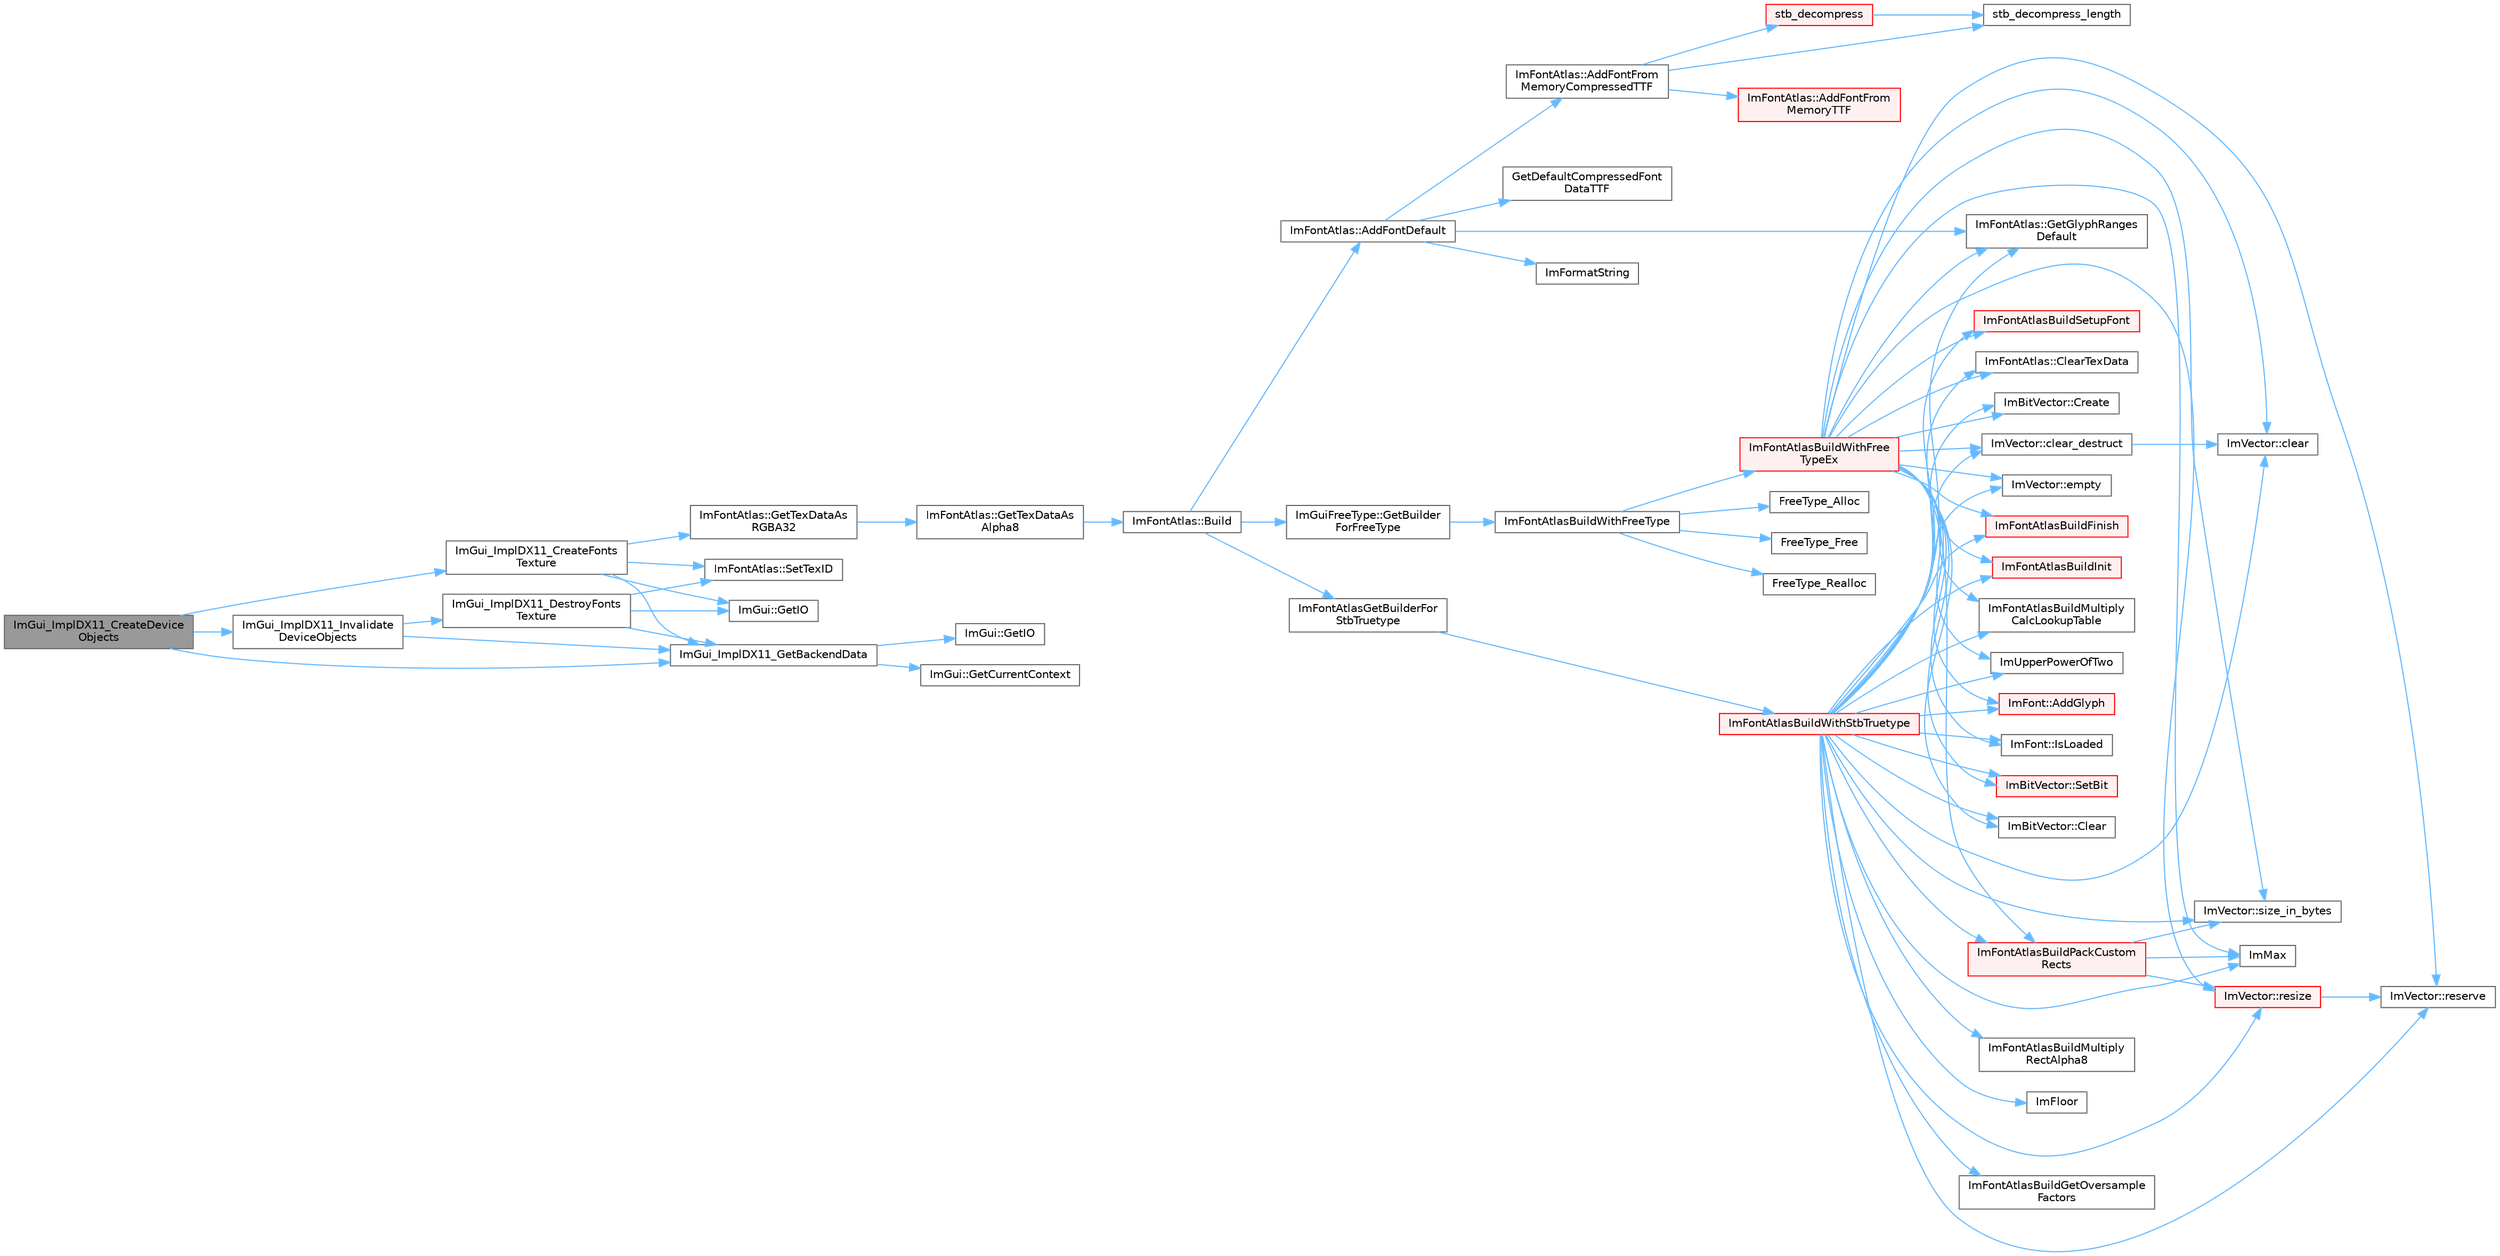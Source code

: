 digraph "ImGui_ImplDX11_CreateDeviceObjects"
{
 // LATEX_PDF_SIZE
  bgcolor="transparent";
  edge [fontname=Helvetica,fontsize=10,labelfontname=Helvetica,labelfontsize=10];
  node [fontname=Helvetica,fontsize=10,shape=box,height=0.2,width=0.4];
  rankdir="LR";
  Node1 [id="Node000001",label="ImGui_ImplDX11_CreateDevice\lObjects",height=0.2,width=0.4,color="gray40", fillcolor="grey60", style="filled", fontcolor="black",tooltip=" "];
  Node1 -> Node2 [id="edge82_Node000001_Node000002",color="steelblue1",style="solid",tooltip=" "];
  Node2 [id="Node000002",label="ImGui_ImplDX11_CreateFonts\lTexture",height=0.2,width=0.4,color="grey40", fillcolor="white", style="filled",URL="$imgui__impl__dx11_8cpp.html#a12582d810ff5c7100666bd36f12e85b6",tooltip=" "];
  Node2 -> Node3 [id="edge83_Node000002_Node000003",color="steelblue1",style="solid",tooltip=" "];
  Node3 [id="Node000003",label="ImGui::GetIO",height=0.2,width=0.4,color="grey40", fillcolor="white", style="filled",URL="$namespace_im_gui.html#a3179e560812f878f3961ce803a5d9302",tooltip=" "];
  Node2 -> Node4 [id="edge84_Node000002_Node000004",color="steelblue1",style="solid",tooltip=" "];
  Node4 [id="Node000004",label="ImFontAtlas::GetTexDataAs\lRGBA32",height=0.2,width=0.4,color="grey40", fillcolor="white", style="filled",URL="$struct_im_font_atlas.html#a8abb0c4e67ebb38249d4df71218c4eec",tooltip=" "];
  Node4 -> Node5 [id="edge85_Node000004_Node000005",color="steelblue1",style="solid",tooltip=" "];
  Node5 [id="Node000005",label="ImFontAtlas::GetTexDataAs\lAlpha8",height=0.2,width=0.4,color="grey40", fillcolor="white", style="filled",URL="$struct_im_font_atlas.html#aeff1a1044a1ab68d8f27bb2819cd9f44",tooltip=" "];
  Node5 -> Node6 [id="edge86_Node000005_Node000006",color="steelblue1",style="solid",tooltip=" "];
  Node6 [id="Node000006",label="ImFontAtlas::Build",height=0.2,width=0.4,color="grey40", fillcolor="white", style="filled",URL="$struct_im_font_atlas.html#a81e39e30dffa4dd7e458a53297451e27",tooltip=" "];
  Node6 -> Node7 [id="edge87_Node000006_Node000007",color="steelblue1",style="solid",tooltip=" "];
  Node7 [id="Node000007",label="ImFontAtlas::AddFontDefault",height=0.2,width=0.4,color="grey40", fillcolor="white", style="filled",URL="$struct_im_font_atlas.html#a9d2b4a94579bf603a0d2662cd8348cbd",tooltip=" "];
  Node7 -> Node8 [id="edge88_Node000007_Node000008",color="steelblue1",style="solid",tooltip=" "];
  Node8 [id="Node000008",label="ImFontAtlas::AddFontFrom\lMemoryCompressedTTF",height=0.2,width=0.4,color="grey40", fillcolor="white", style="filled",URL="$struct_im_font_atlas.html#a478ffa07777bf990ade02889e15a21ab",tooltip=" "];
  Node8 -> Node9 [id="edge89_Node000008_Node000009",color="steelblue1",style="solid",tooltip=" "];
  Node9 [id="Node000009",label="ImFontAtlas::AddFontFrom\lMemoryTTF",height=0.2,width=0.4,color="red", fillcolor="#FFF0F0", style="filled",URL="$struct_im_font_atlas.html#a95eec9b791e9c509180030f8176406ff",tooltip=" "];
  Node8 -> Node14 [id="edge90_Node000008_Node000014",color="steelblue1",style="solid",tooltip=" "];
  Node14 [id="Node000014",label="stb_decompress",height=0.2,width=0.4,color="red", fillcolor="#FFF0F0", style="filled",URL="$imgui__draw_8cpp.html#a23f899d930c93d351569ee83cf920570",tooltip=" "];
  Node14 -> Node16 [id="edge91_Node000014_Node000016",color="steelblue1",style="solid",tooltip=" "];
  Node16 [id="Node000016",label="stb_decompress_length",height=0.2,width=0.4,color="grey40", fillcolor="white", style="filled",URL="$imgui__draw_8cpp.html#a5a5301def23b33e2156ac79a8b65c69b",tooltip=" "];
  Node8 -> Node16 [id="edge92_Node000008_Node000016",color="steelblue1",style="solid",tooltip=" "];
  Node7 -> Node20 [id="edge93_Node000007_Node000020",color="steelblue1",style="solid",tooltip=" "];
  Node20 [id="Node000020",label="GetDefaultCompressedFont\lDataTTF",height=0.2,width=0.4,color="grey40", fillcolor="white", style="filled",URL="$imgui__draw_8cpp.html#abc3b462ef2c5ef511d4f7231e3d9b853",tooltip=" "];
  Node7 -> Node21 [id="edge94_Node000007_Node000021",color="steelblue1",style="solid",tooltip=" "];
  Node21 [id="Node000021",label="ImFontAtlas::GetGlyphRanges\lDefault",height=0.2,width=0.4,color="grey40", fillcolor="white", style="filled",URL="$struct_im_font_atlas.html#adec0df140eb1dc01c2a22a5253d62820",tooltip=" "];
  Node7 -> Node22 [id="edge95_Node000007_Node000022",color="steelblue1",style="solid",tooltip=" "];
  Node22 [id="Node000022",label="ImFormatString",height=0.2,width=0.4,color="grey40", fillcolor="white", style="filled",URL="$imgui_8cpp.html#a75ccaf7d676b1f567ba888ae42ac3809",tooltip=" "];
  Node6 -> Node23 [id="edge96_Node000006_Node000023",color="steelblue1",style="solid",tooltip=" "];
  Node23 [id="Node000023",label="ImGuiFreeType::GetBuilder\lForFreeType",height=0.2,width=0.4,color="grey40", fillcolor="white", style="filled",URL="$namespace_im_gui_free_type.html#ad0ba08f92f212ec5da9dd7a2872e0ae3",tooltip=" "];
  Node23 -> Node24 [id="edge97_Node000023_Node000024",color="steelblue1",style="solid",tooltip=" "];
  Node24 [id="Node000024",label="ImFontAtlasBuildWithFreeType",height=0.2,width=0.4,color="grey40", fillcolor="white", style="filled",URL="$imgui__freetype_8cpp.html#a59c51a543162f6d8a70c66e526f2f5fe",tooltip=" "];
  Node24 -> Node25 [id="edge98_Node000024_Node000025",color="steelblue1",style="solid",tooltip=" "];
  Node25 [id="Node000025",label="FreeType_Alloc",height=0.2,width=0.4,color="grey40", fillcolor="white", style="filled",URL="$imgui__freetype_8cpp.html#a6a98733a4a93bb0b2a6cc6c1d1c0637c",tooltip=" "];
  Node24 -> Node26 [id="edge99_Node000024_Node000026",color="steelblue1",style="solid",tooltip=" "];
  Node26 [id="Node000026",label="FreeType_Free",height=0.2,width=0.4,color="grey40", fillcolor="white", style="filled",URL="$imgui__freetype_8cpp.html#abc3aa644b842c8087c6a785b59fcf5e6",tooltip=" "];
  Node24 -> Node27 [id="edge100_Node000024_Node000027",color="steelblue1",style="solid",tooltip=" "];
  Node27 [id="Node000027",label="FreeType_Realloc",height=0.2,width=0.4,color="grey40", fillcolor="white", style="filled",URL="$imgui__freetype_8cpp.html#afb83eb710c8c6c48c842184d2b43bd72",tooltip=" "];
  Node24 -> Node28 [id="edge101_Node000024_Node000028",color="steelblue1",style="solid",tooltip=" "];
  Node28 [id="Node000028",label="ImFontAtlasBuildWithFree\lTypeEx",height=0.2,width=0.4,color="red", fillcolor="#FFF0F0", style="filled",URL="$imgui__freetype_8cpp.html#af965b039f4cb8ad8bcdc5a1981ac5d81",tooltip=" "];
  Node28 -> Node29 [id="edge102_Node000028_Node000029",color="steelblue1",style="solid",tooltip=" "];
  Node29 [id="Node000029",label="ImFont::AddGlyph",height=0.2,width=0.4,color="red", fillcolor="#FFF0F0", style="filled",URL="$struct_im_font.html#a1badad96fa8d41b4754fc7bdb826e6b2",tooltip=" "];
  Node28 -> Node33 [id="edge103_Node000028_Node000033",color="steelblue1",style="solid",tooltip=" "];
  Node33 [id="Node000033",label="ImBitVector::Clear",height=0.2,width=0.4,color="grey40", fillcolor="white", style="filled",URL="$struct_im_bit_vector.html#a6486ac9a357400a42af07909f937a659",tooltip=" "];
  Node28 -> Node34 [id="edge104_Node000028_Node000034",color="steelblue1",style="solid",tooltip=" "];
  Node34 [id="Node000034",label="ImVector::clear",height=0.2,width=0.4,color="grey40", fillcolor="white", style="filled",URL="$struct_im_vector.html#ae2d401b4ec5f1113cdb8edb5a61a38f7",tooltip=" "];
  Node28 -> Node35 [id="edge105_Node000028_Node000035",color="steelblue1",style="solid",tooltip=" "];
  Node35 [id="Node000035",label="ImVector::clear_destruct",height=0.2,width=0.4,color="grey40", fillcolor="white", style="filled",URL="$struct_im_vector.html#ac1ed34eac753156e87e8a92f78dbbe3f",tooltip=" "];
  Node35 -> Node34 [id="edge106_Node000035_Node000034",color="steelblue1",style="solid",tooltip=" "];
  Node28 -> Node11 [id="edge107_Node000028_Node000011",color="steelblue1",style="solid",tooltip=" "];
  Node11 [id="Node000011",label="ImFontAtlas::ClearTexData",height=0.2,width=0.4,color="grey40", fillcolor="white", style="filled",URL="$struct_im_font_atlas.html#a3ede4bd513bec044c77ac392ad9c6e86",tooltip=" "];
  Node28 -> Node36 [id="edge108_Node000028_Node000036",color="steelblue1",style="solid",tooltip=" "];
  Node36 [id="Node000036",label="ImBitVector::Create",height=0.2,width=0.4,color="grey40", fillcolor="white", style="filled",URL="$struct_im_bit_vector.html#a2e25a0809000ad27bfc3fb89f3d04829",tooltip=" "];
  Node28 -> Node37 [id="edge109_Node000028_Node000037",color="steelblue1",style="solid",tooltip=" "];
  Node37 [id="Node000037",label="ImVector::empty",height=0.2,width=0.4,color="grey40", fillcolor="white", style="filled",URL="$struct_im_vector.html#aa53e48a5272f4bad1099368769514ff1",tooltip=" "];
  Node28 -> Node21 [id="edge110_Node000028_Node000021",color="steelblue1",style="solid",tooltip=" "];
  Node28 -> Node39 [id="edge111_Node000028_Node000039",color="steelblue1",style="solid",tooltip=" "];
  Node39 [id="Node000039",label="ImFontAtlasBuildFinish",height=0.2,width=0.4,color="red", fillcolor="#FFF0F0", style="filled",URL="$imgui__draw_8cpp.html#adbf0ee92b3ac86e30b9e81f552d15d37",tooltip=" "];
  Node28 -> Node53 [id="edge112_Node000028_Node000053",color="steelblue1",style="solid",tooltip=" "];
  Node53 [id="Node000053",label="ImFontAtlasBuildInit",height=0.2,width=0.4,color="red", fillcolor="#FFF0F0", style="filled",URL="$imgui__draw_8cpp.html#ac050ff181df43cec0b63d834b6039c3f",tooltip=" "];
  Node28 -> Node55 [id="edge113_Node000028_Node000055",color="steelblue1",style="solid",tooltip=" "];
  Node55 [id="Node000055",label="ImFontAtlasBuildMultiply\lCalcLookupTable",height=0.2,width=0.4,color="grey40", fillcolor="white", style="filled",URL="$imgui__draw_8cpp.html#a8d5f3a053aae34ac7b93e39cb9096d06",tooltip=" "];
  Node28 -> Node56 [id="edge114_Node000028_Node000056",color="steelblue1",style="solid",tooltip=" "];
  Node56 [id="Node000056",label="ImFontAtlasBuildPackCustom\lRects",height=0.2,width=0.4,color="red", fillcolor="#FFF0F0", style="filled",URL="$imgui__draw_8cpp.html#add0fcd1708ca3540688d8277fc01bf3f",tooltip=" "];
  Node56 -> Node45 [id="edge115_Node000056_Node000045",color="steelblue1",style="solid",tooltip=" "];
  Node45 [id="Node000045",label="ImMax",height=0.2,width=0.4,color="grey40", fillcolor="white", style="filled",URL="$imgui__internal_8h.html#a7667efd95147d0422f140917c71a9226",tooltip=" "];
  Node56 -> Node57 [id="edge116_Node000056_Node000057",color="steelblue1",style="solid",tooltip=" "];
  Node57 [id="Node000057",label="ImVector::resize",height=0.2,width=0.4,color="red", fillcolor="#FFF0F0", style="filled",URL="$struct_im_vector.html#ac371dd62e56ae486b1a5038cf07eee56",tooltip=" "];
  Node57 -> Node59 [id="edge117_Node000057_Node000059",color="steelblue1",style="solid",tooltip=" "];
  Node59 [id="Node000059",label="ImVector::reserve",height=0.2,width=0.4,color="grey40", fillcolor="white", style="filled",URL="$struct_im_vector.html#a0f14f5736c3372157856eebb67123b75",tooltip=" "];
  Node56 -> Node60 [id="edge118_Node000056_Node000060",color="steelblue1",style="solid",tooltip=" "];
  Node60 [id="Node000060",label="ImVector::size_in_bytes",height=0.2,width=0.4,color="grey40", fillcolor="white", style="filled",URL="$struct_im_vector.html#ade9f2e937e47b0e0f9970dcfba038204",tooltip=" "];
  Node28 -> Node62 [id="edge119_Node000028_Node000062",color="steelblue1",style="solid",tooltip=" "];
  Node62 [id="Node000062",label="ImFontAtlasBuildSetupFont",height=0.2,width=0.4,color="red", fillcolor="#FFF0F0", style="filled",URL="$imgui__draw_8cpp.html#a4bea0932904c84de73237df3f1f76bdd",tooltip=" "];
  Node28 -> Node45 [id="edge120_Node000028_Node000045",color="steelblue1",style="solid",tooltip=" "];
  Node28 -> Node64 [id="edge121_Node000028_Node000064",color="steelblue1",style="solid",tooltip=" "];
  Node64 [id="Node000064",label="ImUpperPowerOfTwo",height=0.2,width=0.4,color="grey40", fillcolor="white", style="filled",URL="$imgui__internal_8h.html#adae096c61c812293ec61ac541c146674",tooltip=" "];
  Node28 -> Node65 [id="edge122_Node000028_Node000065",color="steelblue1",style="solid",tooltip=" "];
  Node65 [id="Node000065",label="ImFont::IsLoaded",height=0.2,width=0.4,color="grey40", fillcolor="white", style="filled",URL="$struct_im_font.html#a97dafa61cc94e84be396d69b0d42b1ce",tooltip=" "];
  Node28 -> Node59 [id="edge123_Node000028_Node000059",color="steelblue1",style="solid",tooltip=" "];
  Node28 -> Node57 [id="edge124_Node000028_Node000057",color="steelblue1",style="solid",tooltip=" "];
  Node28 -> Node67 [id="edge125_Node000028_Node000067",color="steelblue1",style="solid",tooltip=" "];
  Node67 [id="Node000067",label="ImBitVector::SetBit",height=0.2,width=0.4,color="red", fillcolor="#FFF0F0", style="filled",URL="$struct_im_bit_vector.html#afab0abbd320b1f33d1988760be7cd39b",tooltip=" "];
  Node28 -> Node60 [id="edge126_Node000028_Node000060",color="steelblue1",style="solid",tooltip=" "];
  Node6 -> Node71 [id="edge127_Node000006_Node000071",color="steelblue1",style="solid",tooltip=" "];
  Node71 [id="Node000071",label="ImFontAtlasGetBuilderFor\lStbTruetype",height=0.2,width=0.4,color="grey40", fillcolor="white", style="filled",URL="$imgui__draw_8cpp.html#a4c276d0224ef420d570c9485c4c76a19",tooltip=" "];
  Node71 -> Node72 [id="edge128_Node000071_Node000072",color="steelblue1",style="solid",tooltip=" "];
  Node72 [id="Node000072",label="ImFontAtlasBuildWithStbTruetype",height=0.2,width=0.4,color="red", fillcolor="#FFF0F0", style="filled",URL="$imgui__draw_8cpp.html#a2f785bd6dd330af7a832589fa24f303a",tooltip=" "];
  Node72 -> Node29 [id="edge129_Node000072_Node000029",color="steelblue1",style="solid",tooltip=" "];
  Node72 -> Node33 [id="edge130_Node000072_Node000033",color="steelblue1",style="solid",tooltip=" "];
  Node72 -> Node34 [id="edge131_Node000072_Node000034",color="steelblue1",style="solid",tooltip=" "];
  Node72 -> Node35 [id="edge132_Node000072_Node000035",color="steelblue1",style="solid",tooltip=" "];
  Node72 -> Node11 [id="edge133_Node000072_Node000011",color="steelblue1",style="solid",tooltip=" "];
  Node72 -> Node36 [id="edge134_Node000072_Node000036",color="steelblue1",style="solid",tooltip=" "];
  Node72 -> Node37 [id="edge135_Node000072_Node000037",color="steelblue1",style="solid",tooltip=" "];
  Node72 -> Node21 [id="edge136_Node000072_Node000021",color="steelblue1",style="solid",tooltip=" "];
  Node72 -> Node73 [id="edge137_Node000072_Node000073",color="steelblue1",style="solid",tooltip=" "];
  Node73 [id="Node000073",label="ImFloor",height=0.2,width=0.4,color="grey40", fillcolor="white", style="filled",URL="$imgui__internal_8h.html#a51a84b6be21807818b857a8565d97912",tooltip=" "];
  Node72 -> Node39 [id="edge138_Node000072_Node000039",color="steelblue1",style="solid",tooltip=" "];
  Node72 -> Node74 [id="edge139_Node000072_Node000074",color="steelblue1",style="solid",tooltip=" "];
  Node74 [id="Node000074",label="ImFontAtlasBuildGetOversample\lFactors",height=0.2,width=0.4,color="grey40", fillcolor="white", style="filled",URL="$imgui__draw_8cpp.html#aa1efcf4c3caa22137e6a7d548435af5a",tooltip=" "];
  Node72 -> Node53 [id="edge140_Node000072_Node000053",color="steelblue1",style="solid",tooltip=" "];
  Node72 -> Node55 [id="edge141_Node000072_Node000055",color="steelblue1",style="solid",tooltip=" "];
  Node72 -> Node75 [id="edge142_Node000072_Node000075",color="steelblue1",style="solid",tooltip=" "];
  Node75 [id="Node000075",label="ImFontAtlasBuildMultiply\lRectAlpha8",height=0.2,width=0.4,color="grey40", fillcolor="white", style="filled",URL="$imgui__draw_8cpp.html#a8dc3feae771599949b33712b520e9060",tooltip=" "];
  Node72 -> Node56 [id="edge143_Node000072_Node000056",color="steelblue1",style="solid",tooltip=" "];
  Node72 -> Node62 [id="edge144_Node000072_Node000062",color="steelblue1",style="solid",tooltip=" "];
  Node72 -> Node45 [id="edge145_Node000072_Node000045",color="steelblue1",style="solid",tooltip=" "];
  Node72 -> Node64 [id="edge146_Node000072_Node000064",color="steelblue1",style="solid",tooltip=" "];
  Node72 -> Node65 [id="edge147_Node000072_Node000065",color="steelblue1",style="solid",tooltip=" "];
  Node72 -> Node59 [id="edge148_Node000072_Node000059",color="steelblue1",style="solid",tooltip=" "];
  Node72 -> Node57 [id="edge149_Node000072_Node000057",color="steelblue1",style="solid",tooltip=" "];
  Node72 -> Node67 [id="edge150_Node000072_Node000067",color="steelblue1",style="solid",tooltip=" "];
  Node72 -> Node60 [id="edge151_Node000072_Node000060",color="steelblue1",style="solid",tooltip=" "];
  Node2 -> Node88 [id="edge152_Node000002_Node000088",color="steelblue1",style="solid",tooltip=" "];
  Node88 [id="Node000088",label="ImGui_ImplDX11_GetBackendData",height=0.2,width=0.4,color="grey40", fillcolor="white", style="filled",URL="$imgui__impl__dx11_8cpp.html#a6f2fc0574f090854d5aac193780c5f32",tooltip=" "];
  Node88 -> Node89 [id="edge153_Node000088_Node000089",color="steelblue1",style="solid",tooltip=" "];
  Node89 [id="Node000089",label="ImGui::GetCurrentContext",height=0.2,width=0.4,color="grey40", fillcolor="white", style="filled",URL="$namespace_im_gui.html#af557a6de5538099a0f6047eb994bbf42",tooltip=" "];
  Node88 -> Node90 [id="edge154_Node000088_Node000090",color="steelblue1",style="solid",tooltip=" "];
  Node90 [id="Node000090",label="ImGui::GetIO",height=0.2,width=0.4,color="grey40", fillcolor="white", style="filled",URL="$namespace_im_gui.html#a7dea7d0530868f078324f14a308f0c3c",tooltip=" "];
  Node2 -> Node91 [id="edge155_Node000002_Node000091",color="steelblue1",style="solid",tooltip=" "];
  Node91 [id="Node000091",label="ImFontAtlas::SetTexID",height=0.2,width=0.4,color="grey40", fillcolor="white", style="filled",URL="$struct_im_font_atlas.html#a96ffd1956c11dac4f79b43c095828445",tooltip=" "];
  Node1 -> Node88 [id="edge156_Node000001_Node000088",color="steelblue1",style="solid",tooltip=" "];
  Node1 -> Node92 [id="edge157_Node000001_Node000092",color="steelblue1",style="solid",tooltip=" "];
  Node92 [id="Node000092",label="ImGui_ImplDX11_Invalidate\lDeviceObjects",height=0.2,width=0.4,color="grey40", fillcolor="white", style="filled",URL="$imgui__impl__dx11_8cpp.html#a17219065c158199dda392d24b9b6e8a0",tooltip=" "];
  Node92 -> Node93 [id="edge158_Node000092_Node000093",color="steelblue1",style="solid",tooltip=" "];
  Node93 [id="Node000093",label="ImGui_ImplDX11_DestroyFonts\lTexture",height=0.2,width=0.4,color="grey40", fillcolor="white", style="filled",URL="$imgui__impl__dx11_8cpp.html#aa126d36280084ce8a1641a1d5cb0cec3",tooltip=" "];
  Node93 -> Node3 [id="edge159_Node000093_Node000003",color="steelblue1",style="solid",tooltip=" "];
  Node93 -> Node88 [id="edge160_Node000093_Node000088",color="steelblue1",style="solid",tooltip=" "];
  Node93 -> Node91 [id="edge161_Node000093_Node000091",color="steelblue1",style="solid",tooltip=" "];
  Node92 -> Node88 [id="edge162_Node000092_Node000088",color="steelblue1",style="solid",tooltip=" "];
}

